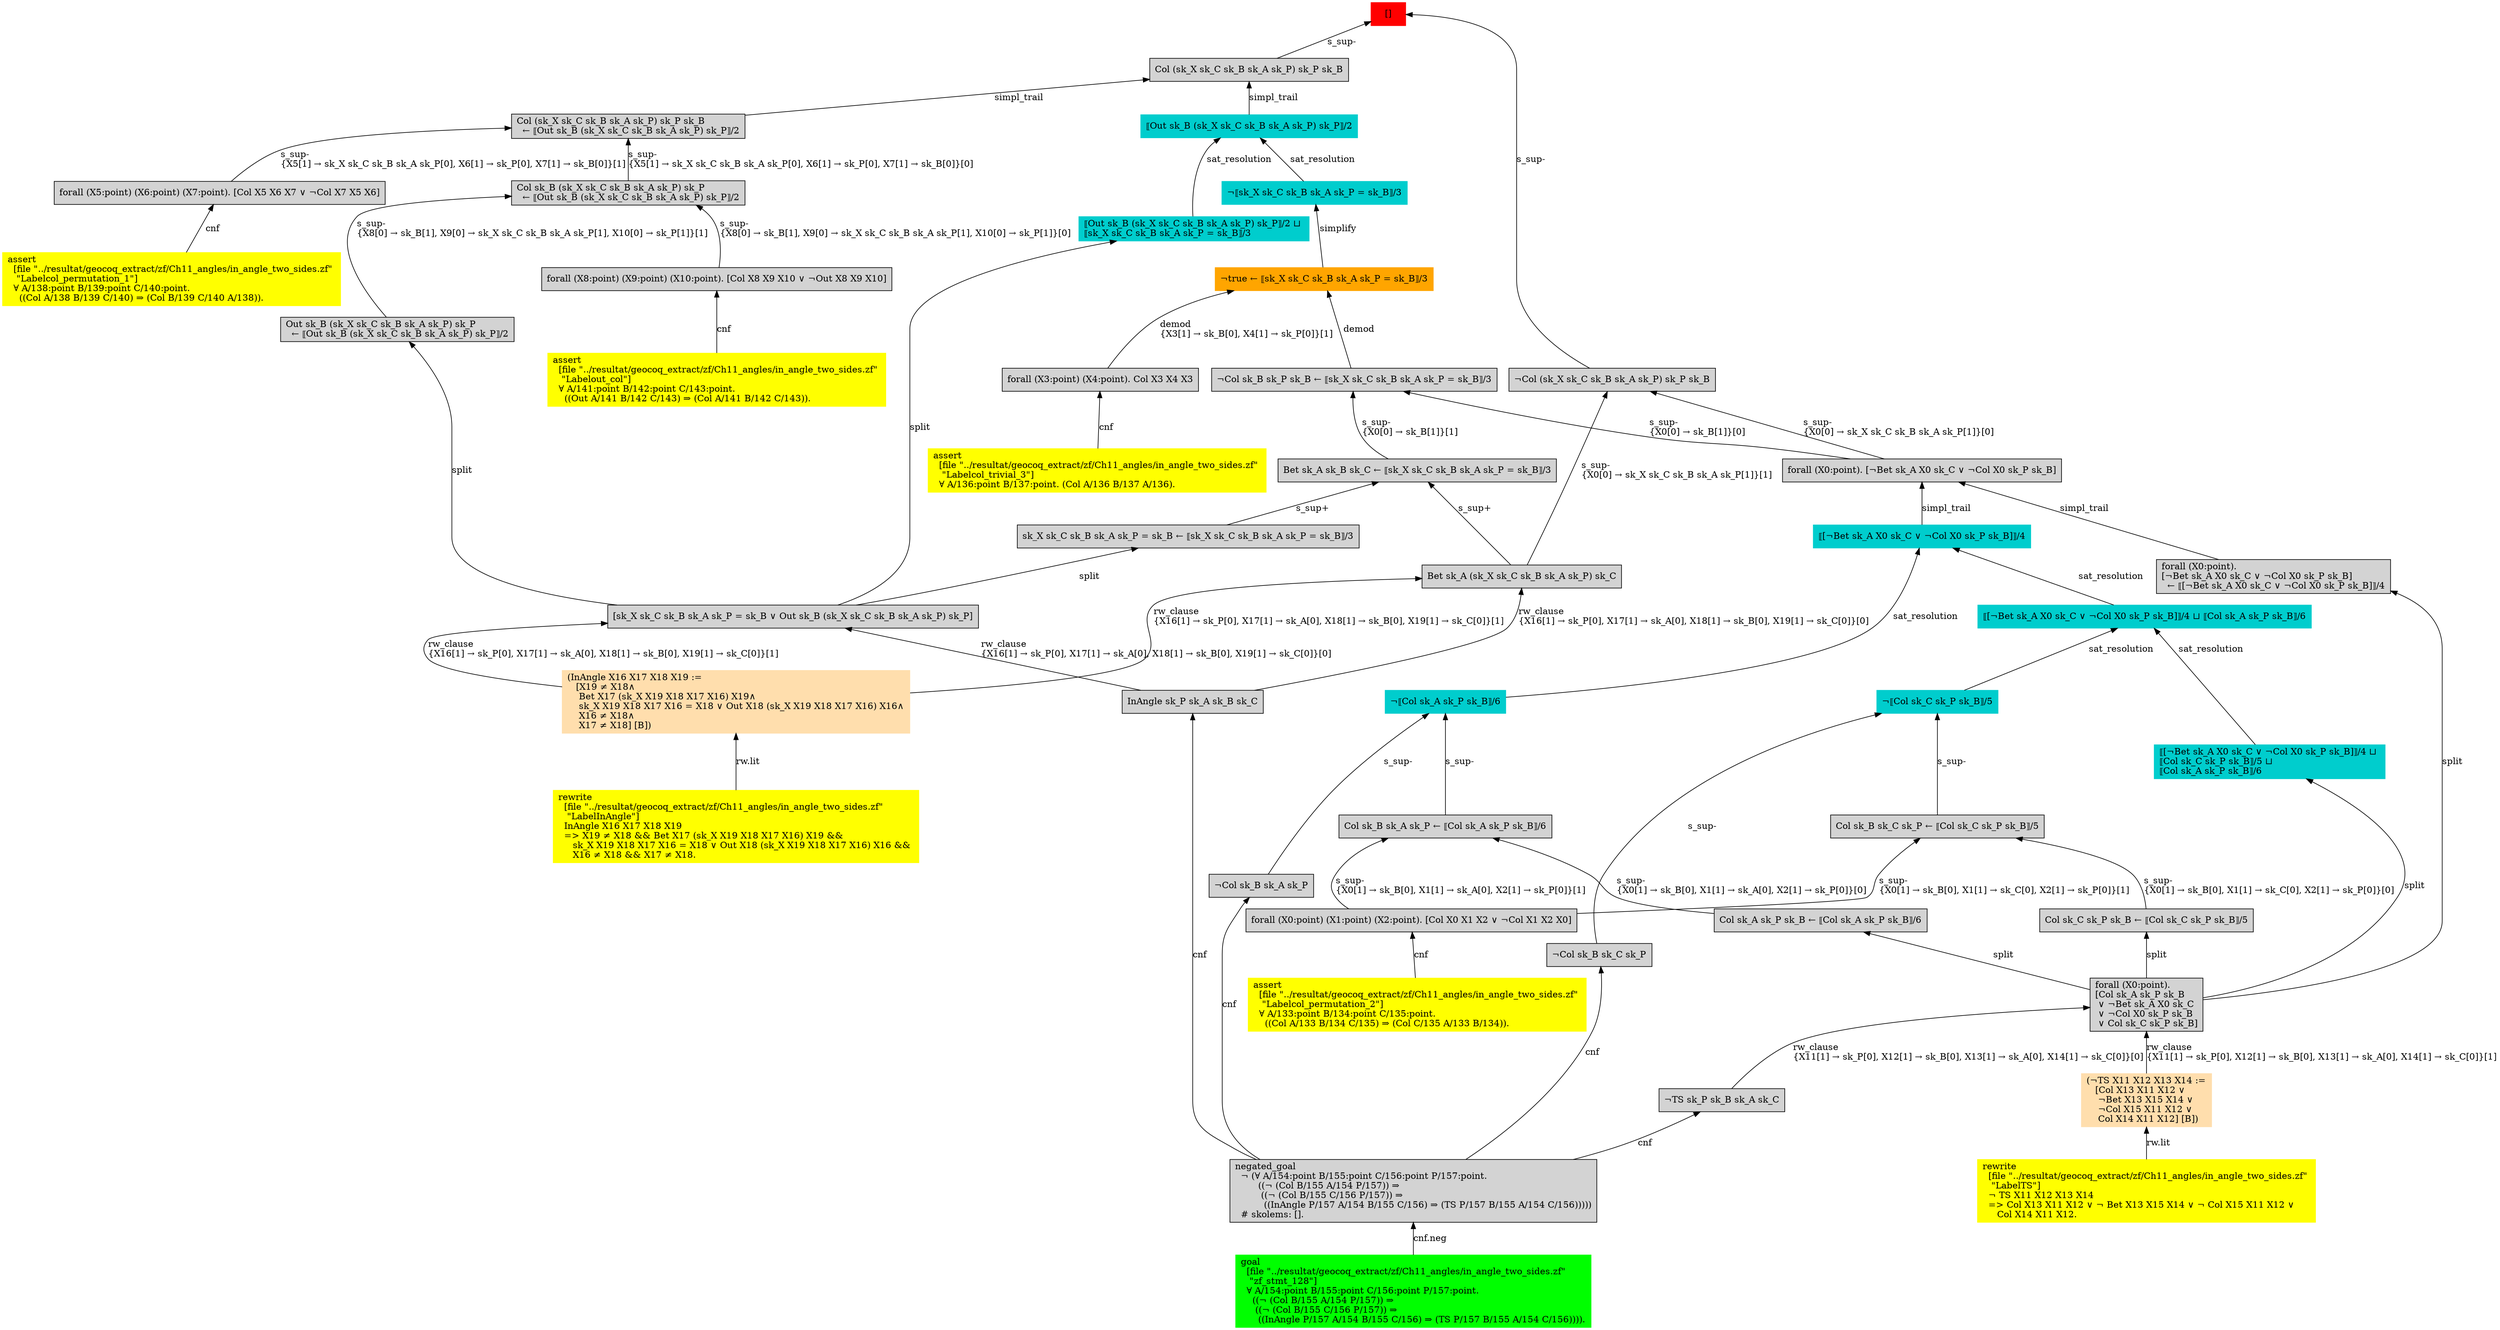 digraph "unsat_graph" {
  vertex_0 [color=red, label="[]", shape=box, style=filled];
  vertex_0 -> vertex_1 [label="s_sup-\l", dir="back"];
  vertex_1 [shape=box, label="¬Col (sk_X sk_C sk_B sk_A sk_P) sk_P sk_B\l", style=filled];
  vertex_1 -> vertex_2 [label="s_sup-\l\{X0[0] → sk_X sk_C sk_B sk_A sk_P[1]\}[0]\l", dir="back"];
  vertex_2 [shape=box, label="forall (X0:point). [¬Bet sk_A X0 sk_C ∨ ¬Col X0 sk_P sk_B]\l", style=filled];
  vertex_2 -> vertex_3 [label="simpl_trail", dir="back"];
  vertex_3 [color=cyan3, shape=box, label="⟦[¬Bet sk_A X0 sk_C ∨ ¬Col X0 sk_P sk_B]⟧/4\l", style=filled];
  vertex_3 -> vertex_4 [label="sat_resolution", dir="back"];
  vertex_4 [color=cyan3, shape=box, label="¬⟦Col sk_A sk_P sk_B⟧/6\l", style=filled];
  vertex_4 -> vertex_5 [label="s_sup-\l", dir="back"];
  vertex_5 [shape=box, label="¬Col sk_B sk_A sk_P\l", style=filled];
  vertex_5 -> vertex_6 [label="cnf", dir="back"];
  vertex_6 [shape=box, label="negated_goal\l  ¬ (∀ A/154:point B/155:point C/156:point P/157:point.\l        ((¬ (Col B/155 A/154 P/157)) ⇒\l         ((¬ (Col B/155 C/156 P/157)) ⇒\l          ((InAngle P/157 A/154 B/155 C/156) ⇒ (TS P/157 B/155 A/154 C/156)))))\l  # skolems: [].\l", style=filled];
  vertex_6 -> vertex_7 [label="cnf.neg", dir="back"];
  vertex_7 [color=green, shape=box, label="goal\l  [file \"../resultat/geocoq_extract/zf/Ch11_angles/in_angle_two_sides.zf\" \l   \"zf_stmt_128\"]\l  ∀ A/154:point B/155:point C/156:point P/157:point.\l    ((¬ (Col B/155 A/154 P/157)) ⇒\l     ((¬ (Col B/155 C/156 P/157)) ⇒\l      ((InAngle P/157 A/154 B/155 C/156) ⇒ (TS P/157 B/155 A/154 C/156)))).\l", style=filled];
  vertex_4 -> vertex_8 [label="s_sup-\l", dir="back"];
  vertex_8 [shape=box, label="Col sk_B sk_A sk_P ← ⟦Col sk_A sk_P sk_B⟧/6\l", style=filled];
  vertex_8 -> vertex_9 [label="s_sup-\l\{X0[1] → sk_B[0], X1[1] → sk_A[0], X2[1] → sk_P[0]\}[1]\l", dir="back"];
  vertex_9 [shape=box, label="forall (X0:point) (X1:point) (X2:point). [Col X0 X1 X2 ∨ ¬Col X1 X2 X0]\l", style=filled];
  vertex_9 -> vertex_10 [label="cnf", dir="back"];
  vertex_10 [color=yellow, shape=box, label="assert\l  [file \"../resultat/geocoq_extract/zf/Ch11_angles/in_angle_two_sides.zf\" \l   \"Labelcol_permutation_2\"]\l  ∀ A/133:point B/134:point C/135:point.\l    ((Col A/133 B/134 C/135) ⇒ (Col C/135 A/133 B/134)).\l", style=filled];
  vertex_8 -> vertex_11 [label="s_sup-\l\{X0[1] → sk_B[0], X1[1] → sk_A[0], X2[1] → sk_P[0]\}[0]\l", dir="back"];
  vertex_11 [shape=box, label="Col sk_A sk_P sk_B ← ⟦Col sk_A sk_P sk_B⟧/6\l", style=filled];
  vertex_11 -> vertex_12 [label="split", dir="back"];
  vertex_12 [shape=box, label="forall (X0:point).\l[Col sk_A sk_P sk_B\l ∨ ¬Bet sk_A X0 sk_C\l ∨ ¬Col X0 sk_P sk_B\l ∨ Col sk_C sk_P sk_B]\l", style=filled];
  vertex_12 -> vertex_13 [label="rw_clause\l\{X11[1] → sk_P[0], X12[1] → sk_B[0], X13[1] → sk_A[0], X14[1] → sk_C[0]\}[1]\l", dir="back"];
  vertex_13 [color=navajowhite, shape=box, label="(¬TS X11 X12 X13 X14 :=\l   [Col X13 X11 X12 ∨ \l    ¬Bet X13 X15 X14 ∨ \l    ¬Col X15 X11 X12 ∨ \l    Col X14 X11 X12] [B])\l", style=filled];
  vertex_13 -> vertex_14 [label="rw.lit", dir="back"];
  vertex_14 [color=yellow, shape=box, label="rewrite\l  [file \"../resultat/geocoq_extract/zf/Ch11_angles/in_angle_two_sides.zf\" \l   \"LabelTS\"]\l  ¬ TS X11 X12 X13 X14\l  =\> Col X13 X11 X12 ∨ ¬ Bet X13 X15 X14 ∨ ¬ Col X15 X11 X12 ∨ \l     Col X14 X11 X12.\l", style=filled];
  vertex_12 -> vertex_15 [label="rw_clause\l\{X11[1] → sk_P[0], X12[1] → sk_B[0], X13[1] → sk_A[0], X14[1] → sk_C[0]\}[0]\l", dir="back"];
  vertex_15 [shape=box, label="¬TS sk_P sk_B sk_A sk_C\l", style=filled];
  vertex_15 -> vertex_6 [label="cnf", dir="back"];
  vertex_3 -> vertex_16 [label="sat_resolution", dir="back"];
  vertex_16 [color=cyan3, shape=box, label="⟦[¬Bet sk_A X0 sk_C ∨ ¬Col X0 sk_P sk_B]⟧/4 ⊔ ⟦Col sk_A sk_P sk_B⟧/6\l", style=filled];
  vertex_16 -> vertex_17 [label="sat_resolution", dir="back"];
  vertex_17 [color=cyan3, shape=box, label="¬⟦Col sk_C sk_P sk_B⟧/5\l", style=filled];
  vertex_17 -> vertex_18 [label="s_sup-\l", dir="back"];
  vertex_18 [shape=box, label="¬Col sk_B sk_C sk_P\l", style=filled];
  vertex_18 -> vertex_6 [label="cnf", dir="back"];
  vertex_17 -> vertex_19 [label="s_sup-\l", dir="back"];
  vertex_19 [shape=box, label="Col sk_B sk_C sk_P ← ⟦Col sk_C sk_P sk_B⟧/5\l", style=filled];
  vertex_19 -> vertex_9 [label="s_sup-\l\{X0[1] → sk_B[0], X1[1] → sk_C[0], X2[1] → sk_P[0]\}[1]\l", dir="back"];
  vertex_19 -> vertex_20 [label="s_sup-\l\{X0[1] → sk_B[0], X1[1] → sk_C[0], X2[1] → sk_P[0]\}[0]\l", dir="back"];
  vertex_20 [shape=box, label="Col sk_C sk_P sk_B ← ⟦Col sk_C sk_P sk_B⟧/5\l", style=filled];
  vertex_20 -> vertex_12 [label="split", dir="back"];
  vertex_16 -> vertex_21 [label="sat_resolution", dir="back"];
  vertex_21 [color=cyan3, shape=box, label="⟦[¬Bet sk_A X0 sk_C ∨ ¬Col X0 sk_P sk_B]⟧/4 ⊔ \l⟦Col sk_C sk_P sk_B⟧/5 ⊔ \l⟦Col sk_A sk_P sk_B⟧/6\l", style=filled];
  vertex_21 -> vertex_12 [label="split", dir="back"];
  vertex_2 -> vertex_22 [label="simpl_trail", dir="back"];
  vertex_22 [shape=box, label="forall (X0:point).\l[¬Bet sk_A X0 sk_C ∨ ¬Col X0 sk_P sk_B]\l  ← ⟦[¬Bet sk_A X0 sk_C ∨ ¬Col X0 sk_P sk_B]⟧/4\l", style=filled];
  vertex_22 -> vertex_12 [label="split", dir="back"];
  vertex_1 -> vertex_23 [label="s_sup-\l\{X0[0] → sk_X sk_C sk_B sk_A sk_P[1]\}[1]\l", dir="back"];
  vertex_23 [shape=box, label="Bet sk_A (sk_X sk_C sk_B sk_A sk_P) sk_C\l", style=filled];
  vertex_23 -> vertex_24 [label="rw_clause\l\{X16[1] → sk_P[0], X17[1] → sk_A[0], X18[1] → sk_B[0], X19[1] → sk_C[0]\}[1]\l", dir="back"];
  vertex_24 [color=navajowhite, shape=box, label="(InAngle X16 X17 X18 X19 :=\l   [X19 ≠ X18∧\l    Bet X17 (sk_X X19 X18 X17 X16) X19∧\l    sk_X X19 X18 X17 X16 = X18 ∨ Out X18 (sk_X X19 X18 X17 X16) X16∧\l    X16 ≠ X18∧\l    X17 ≠ X18] [B])\l", style=filled];
  vertex_24 -> vertex_25 [label="rw.lit", dir="back"];
  vertex_25 [color=yellow, shape=box, label="rewrite\l  [file \"../resultat/geocoq_extract/zf/Ch11_angles/in_angle_two_sides.zf\" \l   \"LabelInAngle\"]\l  InAngle X16 X17 X18 X19\l  =\> X19 ≠ X18 && Bet X17 (sk_X X19 X18 X17 X16) X19 && \l     sk_X X19 X18 X17 X16 = X18 ∨ Out X18 (sk_X X19 X18 X17 X16) X16 && \l     X16 ≠ X18 && X17 ≠ X18.\l", style=filled];
  vertex_23 -> vertex_26 [label="rw_clause\l\{X16[1] → sk_P[0], X17[1] → sk_A[0], X18[1] → sk_B[0], X19[1] → sk_C[0]\}[0]\l", dir="back"];
  vertex_26 [shape=box, label="InAngle sk_P sk_A sk_B sk_C\l", style=filled];
  vertex_26 -> vertex_6 [label="cnf", dir="back"];
  vertex_0 -> vertex_27 [label="s_sup-\l", dir="back"];
  vertex_27 [shape=box, label="Col (sk_X sk_C sk_B sk_A sk_P) sk_P sk_B\l", style=filled];
  vertex_27 -> vertex_28 [label="simpl_trail", dir="back"];
  vertex_28 [color=cyan3, shape=box, label="⟦Out sk_B (sk_X sk_C sk_B sk_A sk_P) sk_P⟧/2\l", style=filled];
  vertex_28 -> vertex_29 [label="sat_resolution", dir="back"];
  vertex_29 [color=cyan3, shape=box, label="¬⟦sk_X sk_C sk_B sk_A sk_P = sk_B⟧/3\l", style=filled];
  vertex_29 -> vertex_30 [label="simplify", dir="back"];
  vertex_30 [color=orange, shape=box, label="¬true ← ⟦sk_X sk_C sk_B sk_A sk_P = sk_B⟧/3\l", style=filled];
  vertex_30 -> vertex_31 [label="demod\l\{X3[1] → sk_B[0], X4[1] → sk_P[0]\}[1]\l", dir="back"];
  vertex_31 [shape=box, label="forall (X3:point) (X4:point). Col X3 X4 X3\l", style=filled];
  vertex_31 -> vertex_32 [label="cnf", dir="back"];
  vertex_32 [color=yellow, shape=box, label="assert\l  [file \"../resultat/geocoq_extract/zf/Ch11_angles/in_angle_two_sides.zf\" \l   \"Labelcol_trivial_3\"]\l  ∀ A/136:point B/137:point. (Col A/136 B/137 A/136).\l", style=filled];
  vertex_30 -> vertex_33 [label="demod", dir="back"];
  vertex_33 [shape=box, label="¬Col sk_B sk_P sk_B ← ⟦sk_X sk_C sk_B sk_A sk_P = sk_B⟧/3\l", style=filled];
  vertex_33 -> vertex_2 [label="s_sup-\l\{X0[0] → sk_B[1]\}[0]\l", dir="back"];
  vertex_33 -> vertex_34 [label="s_sup-\l\{X0[0] → sk_B[1]\}[1]\l", dir="back"];
  vertex_34 [shape=box, label="Bet sk_A sk_B sk_C ← ⟦sk_X sk_C sk_B sk_A sk_P = sk_B⟧/3\l", style=filled];
  vertex_34 -> vertex_23 [label="s_sup+\l", dir="back"];
  vertex_34 -> vertex_35 [label="s_sup+\l", dir="back"];
  vertex_35 [shape=box, label="sk_X sk_C sk_B sk_A sk_P = sk_B ← ⟦sk_X sk_C sk_B sk_A sk_P = sk_B⟧/3\l", style=filled];
  vertex_35 -> vertex_36 [label="split", dir="back"];
  vertex_36 [shape=box, label="[sk_X sk_C sk_B sk_A sk_P = sk_B ∨ Out sk_B (sk_X sk_C sk_B sk_A sk_P) sk_P]\l", style=filled];
  vertex_36 -> vertex_24 [label="rw_clause\l\{X16[1] → sk_P[0], X17[1] → sk_A[0], X18[1] → sk_B[0], X19[1] → sk_C[0]\}[1]\l", dir="back"];
  vertex_36 -> vertex_26 [label="rw_clause\l\{X16[1] → sk_P[0], X17[1] → sk_A[0], X18[1] → sk_B[0], X19[1] → sk_C[0]\}[0]\l", dir="back"];
  vertex_28 -> vertex_37 [label="sat_resolution", dir="back"];
  vertex_37 [color=cyan3, shape=box, label="⟦Out sk_B (sk_X sk_C sk_B sk_A sk_P) sk_P⟧/2 ⊔ \l⟦sk_X sk_C sk_B sk_A sk_P = sk_B⟧/3\l", style=filled];
  vertex_37 -> vertex_36 [label="split", dir="back"];
  vertex_27 -> vertex_38 [label="simpl_trail", dir="back"];
  vertex_38 [shape=box, label="Col (sk_X sk_C sk_B sk_A sk_P) sk_P sk_B\l  ← ⟦Out sk_B (sk_X sk_C sk_B sk_A sk_P) sk_P⟧/2\l", style=filled];
  vertex_38 -> vertex_39 [label="s_sup-\l\{X5[1] → sk_X sk_C sk_B sk_A sk_P[0], X6[1] → sk_P[0], X7[1] → sk_B[0]\}[1]\l", dir="back"];
  vertex_39 [shape=box, label="forall (X5:point) (X6:point) (X7:point). [Col X5 X6 X7 ∨ ¬Col X7 X5 X6]\l", style=filled];
  vertex_39 -> vertex_40 [label="cnf", dir="back"];
  vertex_40 [color=yellow, shape=box, label="assert\l  [file \"../resultat/geocoq_extract/zf/Ch11_angles/in_angle_two_sides.zf\" \l   \"Labelcol_permutation_1\"]\l  ∀ A/138:point B/139:point C/140:point.\l    ((Col A/138 B/139 C/140) ⇒ (Col B/139 C/140 A/138)).\l", style=filled];
  vertex_38 -> vertex_41 [label="s_sup-\l\{X5[1] → sk_X sk_C sk_B sk_A sk_P[0], X6[1] → sk_P[0], X7[1] → sk_B[0]\}[0]\l", dir="back"];
  vertex_41 [shape=box, label="Col sk_B (sk_X sk_C sk_B sk_A sk_P) sk_P\l  ← ⟦Out sk_B (sk_X sk_C sk_B sk_A sk_P) sk_P⟧/2\l", style=filled];
  vertex_41 -> vertex_42 [label="s_sup-\l\{X8[0] → sk_B[1], X9[0] → sk_X sk_C sk_B sk_A sk_P[1], X10[0] → sk_P[1]\}[0]\l", dir="back"];
  vertex_42 [shape=box, label="forall (X8:point) (X9:point) (X10:point). [Col X8 X9 X10 ∨ ¬Out X8 X9 X10]\l", style=filled];
  vertex_42 -> vertex_43 [label="cnf", dir="back"];
  vertex_43 [color=yellow, shape=box, label="assert\l  [file \"../resultat/geocoq_extract/zf/Ch11_angles/in_angle_two_sides.zf\" \l   \"Labelout_col\"]\l  ∀ A/141:point B/142:point C/143:point.\l    ((Out A/141 B/142 C/143) ⇒ (Col A/141 B/142 C/143)).\l", style=filled];
  vertex_41 -> vertex_44 [label="s_sup-\l\{X8[0] → sk_B[1], X9[0] → sk_X sk_C sk_B sk_A sk_P[1], X10[0] → sk_P[1]\}[1]\l", dir="back"];
  vertex_44 [shape=box, label="Out sk_B (sk_X sk_C sk_B sk_A sk_P) sk_P\l  ← ⟦Out sk_B (sk_X sk_C sk_B sk_A sk_P) sk_P⟧/2\l", style=filled];
  vertex_44 -> vertex_36 [label="split", dir="back"];
  }


